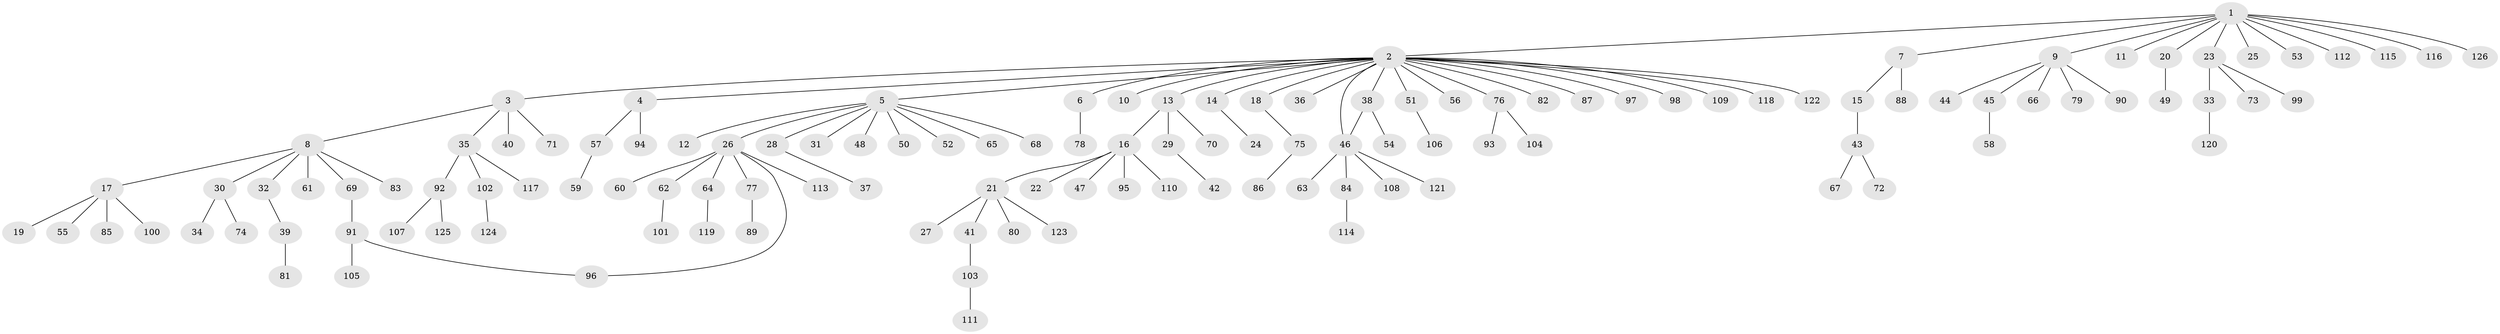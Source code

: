 // coarse degree distribution, {11: 0.010416666666666666, 22: 0.010416666666666666, 7: 0.020833333333333332, 3: 0.052083333333333336, 10: 0.010416666666666666, 1: 0.71875, 2: 0.11458333333333333, 6: 0.010416666666666666, 5: 0.03125, 4: 0.020833333333333332}
// Generated by graph-tools (version 1.1) at 2025/41/03/06/25 10:41:49]
// undirected, 126 vertices, 127 edges
graph export_dot {
graph [start="1"]
  node [color=gray90,style=filled];
  1;
  2;
  3;
  4;
  5;
  6;
  7;
  8;
  9;
  10;
  11;
  12;
  13;
  14;
  15;
  16;
  17;
  18;
  19;
  20;
  21;
  22;
  23;
  24;
  25;
  26;
  27;
  28;
  29;
  30;
  31;
  32;
  33;
  34;
  35;
  36;
  37;
  38;
  39;
  40;
  41;
  42;
  43;
  44;
  45;
  46;
  47;
  48;
  49;
  50;
  51;
  52;
  53;
  54;
  55;
  56;
  57;
  58;
  59;
  60;
  61;
  62;
  63;
  64;
  65;
  66;
  67;
  68;
  69;
  70;
  71;
  72;
  73;
  74;
  75;
  76;
  77;
  78;
  79;
  80;
  81;
  82;
  83;
  84;
  85;
  86;
  87;
  88;
  89;
  90;
  91;
  92;
  93;
  94;
  95;
  96;
  97;
  98;
  99;
  100;
  101;
  102;
  103;
  104;
  105;
  106;
  107;
  108;
  109;
  110;
  111;
  112;
  113;
  114;
  115;
  116;
  117;
  118;
  119;
  120;
  121;
  122;
  123;
  124;
  125;
  126;
  1 -- 2;
  1 -- 7;
  1 -- 9;
  1 -- 11;
  1 -- 20;
  1 -- 23;
  1 -- 25;
  1 -- 53;
  1 -- 112;
  1 -- 115;
  1 -- 116;
  1 -- 126;
  2 -- 3;
  2 -- 4;
  2 -- 5;
  2 -- 6;
  2 -- 10;
  2 -- 13;
  2 -- 14;
  2 -- 18;
  2 -- 36;
  2 -- 38;
  2 -- 46;
  2 -- 51;
  2 -- 56;
  2 -- 76;
  2 -- 82;
  2 -- 87;
  2 -- 97;
  2 -- 98;
  2 -- 109;
  2 -- 118;
  2 -- 122;
  3 -- 8;
  3 -- 35;
  3 -- 40;
  3 -- 71;
  4 -- 57;
  4 -- 94;
  5 -- 12;
  5 -- 26;
  5 -- 28;
  5 -- 31;
  5 -- 48;
  5 -- 50;
  5 -- 52;
  5 -- 65;
  5 -- 68;
  6 -- 78;
  7 -- 15;
  7 -- 88;
  8 -- 17;
  8 -- 30;
  8 -- 32;
  8 -- 61;
  8 -- 69;
  8 -- 83;
  9 -- 44;
  9 -- 45;
  9 -- 66;
  9 -- 79;
  9 -- 90;
  13 -- 16;
  13 -- 29;
  13 -- 70;
  14 -- 24;
  15 -- 43;
  16 -- 21;
  16 -- 22;
  16 -- 47;
  16 -- 95;
  16 -- 110;
  17 -- 19;
  17 -- 55;
  17 -- 85;
  17 -- 100;
  18 -- 75;
  20 -- 49;
  21 -- 27;
  21 -- 41;
  21 -- 80;
  21 -- 123;
  23 -- 33;
  23 -- 73;
  23 -- 99;
  26 -- 60;
  26 -- 62;
  26 -- 64;
  26 -- 77;
  26 -- 96;
  26 -- 113;
  28 -- 37;
  29 -- 42;
  30 -- 34;
  30 -- 74;
  32 -- 39;
  33 -- 120;
  35 -- 92;
  35 -- 102;
  35 -- 117;
  38 -- 46;
  38 -- 54;
  39 -- 81;
  41 -- 103;
  43 -- 67;
  43 -- 72;
  45 -- 58;
  46 -- 63;
  46 -- 84;
  46 -- 108;
  46 -- 121;
  51 -- 106;
  57 -- 59;
  62 -- 101;
  64 -- 119;
  69 -- 91;
  75 -- 86;
  76 -- 93;
  76 -- 104;
  77 -- 89;
  84 -- 114;
  91 -- 96;
  91 -- 105;
  92 -- 107;
  92 -- 125;
  102 -- 124;
  103 -- 111;
}
